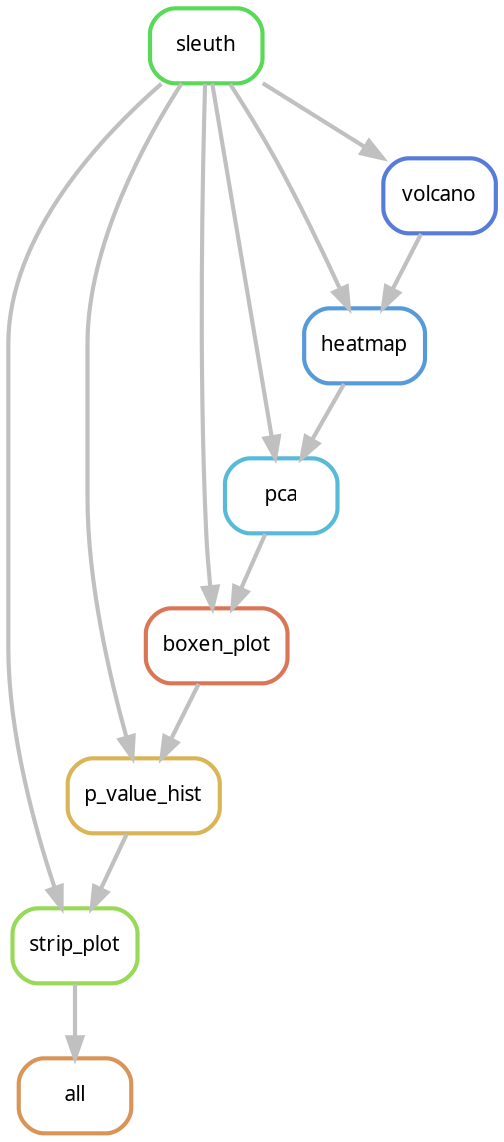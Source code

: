 digraph snakemake_dag {
    graph[bgcolor=white, margin=0];
    node[shape=box, style=rounded, fontname=sans,                 fontsize=10, penwidth=2];
    edge[penwidth=2, color=grey];
	0[label = "all", color = "0.08 0.6 0.85", style="rounded"];
	1[label = "strip_plot", color = "0.25 0.6 0.85", style="rounded"];
	2[label = "sleuth", color = "0.33 0.6 0.85", style="rounded"];
	3[label = "p_value_hist", color = "0.12 0.6 0.85", style="rounded"];
	4[label = "boxen_plot", color = "0.04 0.6 0.85", style="rounded"];
	5[label = "pca", color = "0.54 0.6 0.85", style="rounded"];
	6[label = "heatmap", color = "0.58 0.6 0.85", style="rounded"];
	7[label = "volcano", color = "0.62 0.6 0.85", style="rounded"];
	1 -> 0
	2 -> 1
	3 -> 1
	2 -> 3
	4 -> 3
	2 -> 4
	5 -> 4
	2 -> 5
	6 -> 5
	7 -> 6
	2 -> 6
	2 -> 7
}            
